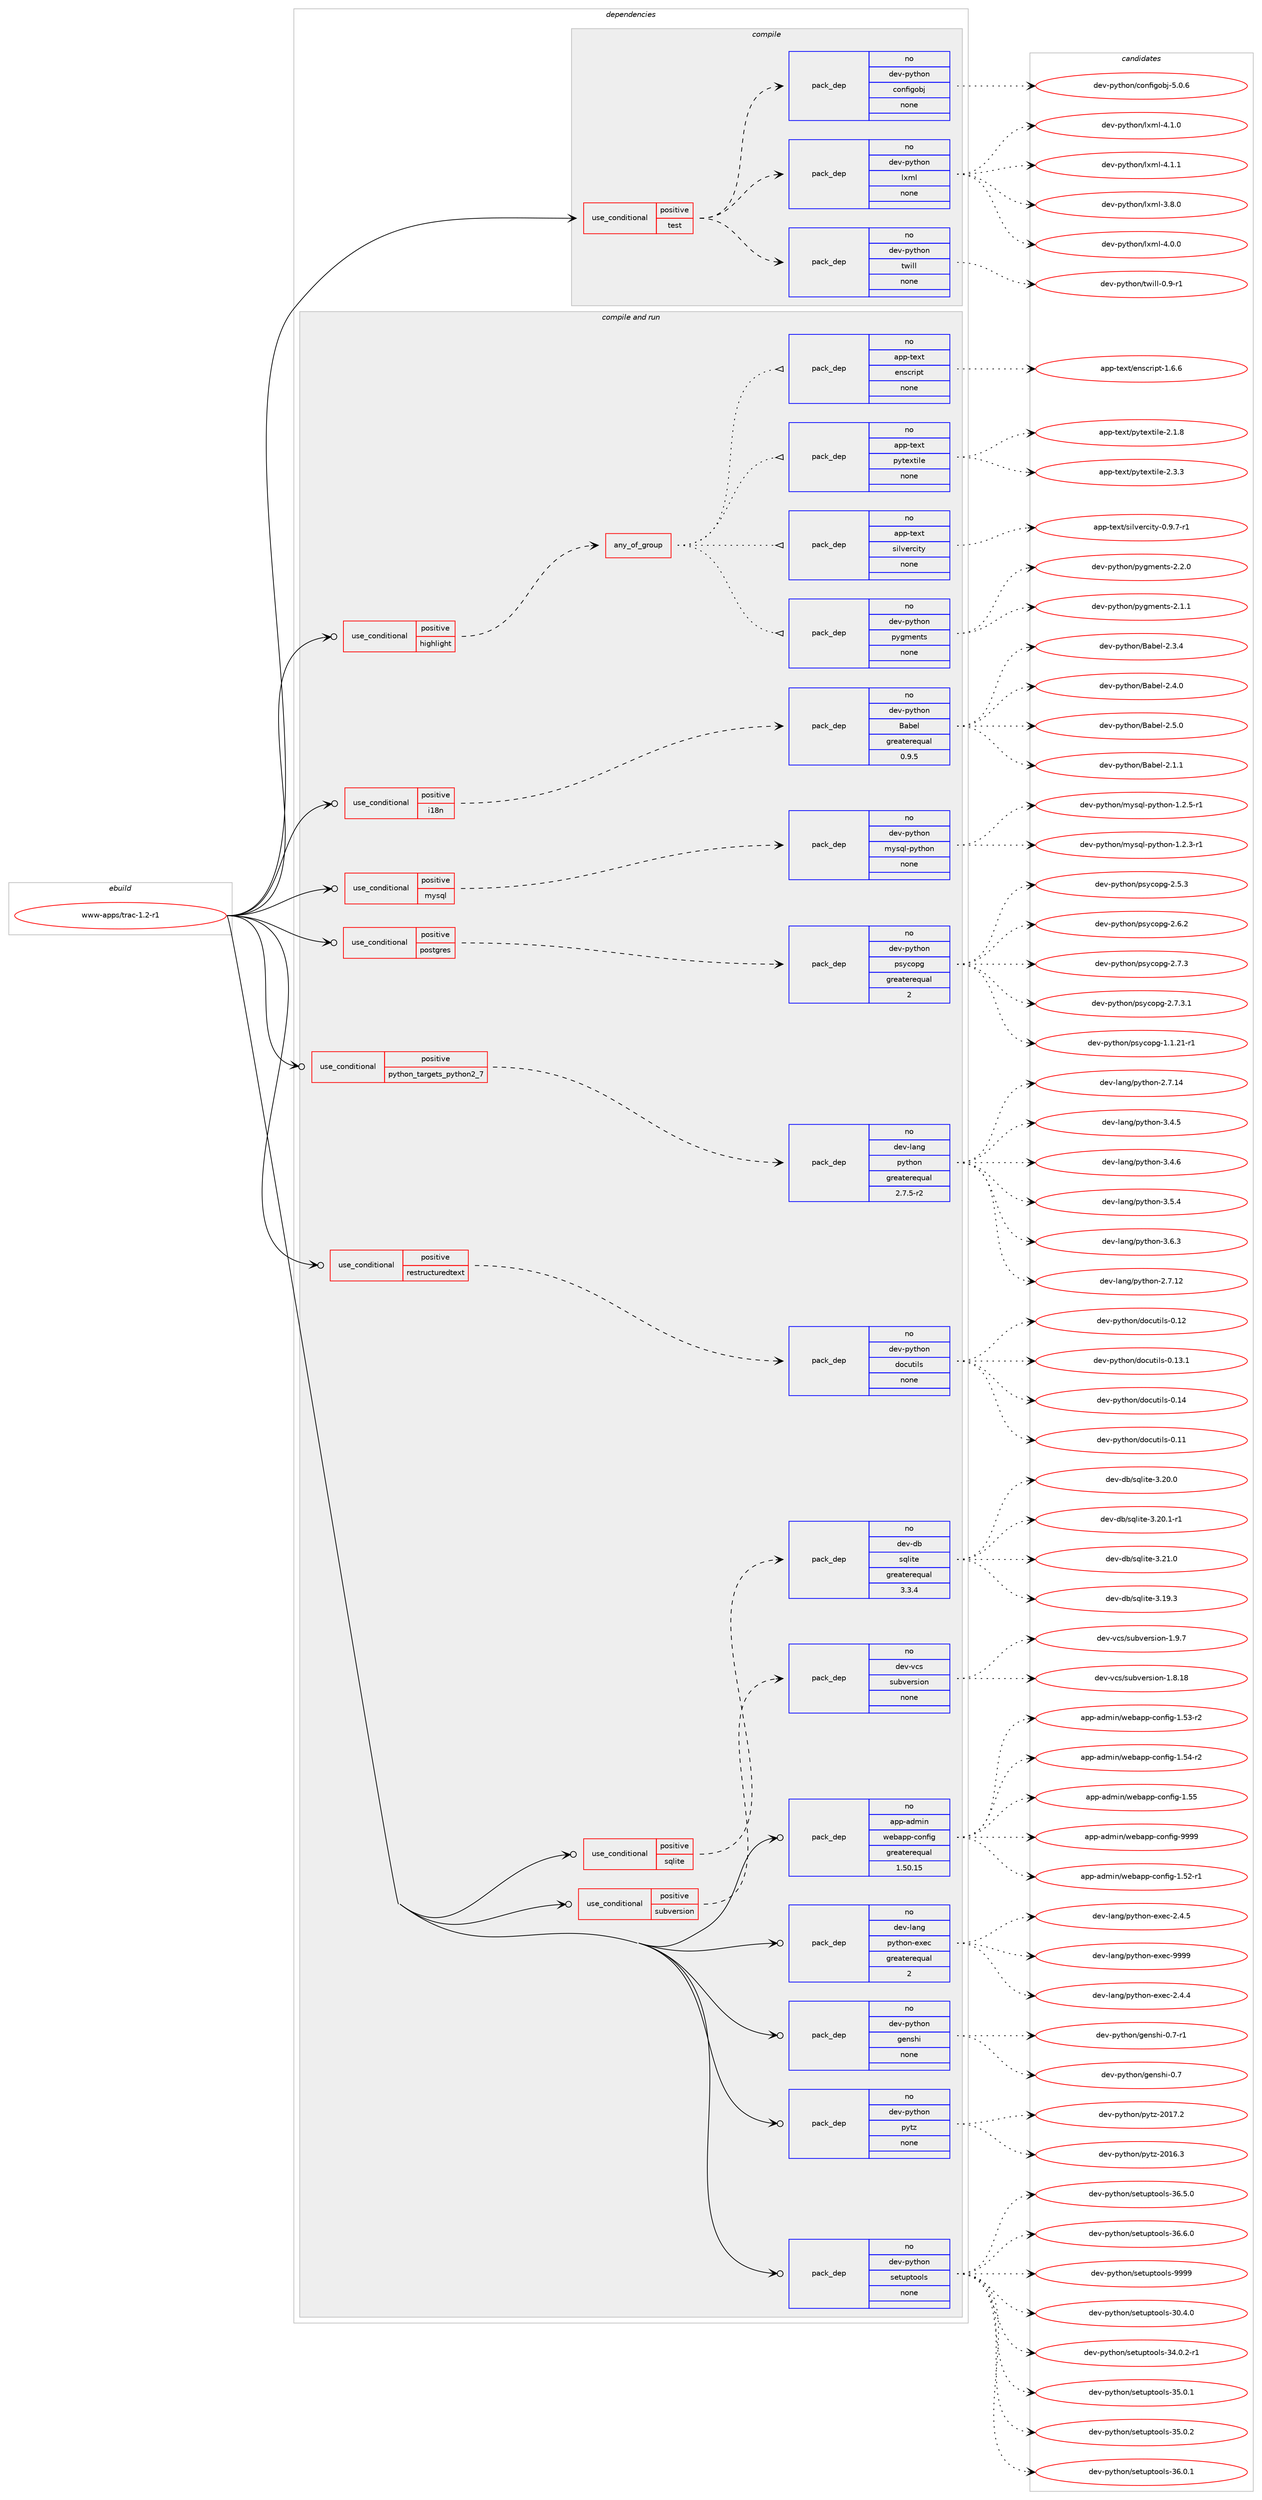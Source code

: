 digraph prolog {

# *************
# Graph options
# *************

newrank=true;
concentrate=true;
compound=true;
graph [rankdir=LR,fontname=Helvetica,fontsize=10,ranksep=1.5];#, ranksep=2.5, nodesep=0.2];
edge  [arrowhead=vee];
node  [fontname=Helvetica,fontsize=10];

# **********
# The ebuild
# **********

subgraph cluster_leftcol {
color=gray;
rank=same;
label=<<i>ebuild</i>>;
id [label="www-apps/trac-1.2-r1", color=red, width=4, href="../www-apps/trac-1.2-r1.svg"];
}

# ****************
# The dependencies
# ****************

subgraph cluster_midcol {
color=gray;
label=<<i>dependencies</i>>;
subgraph cluster_compile {
fillcolor="#eeeeee";
style=filled;
label=<<i>compile</i>>;
subgraph cond119726 {
dependency502619 [label=<<TABLE BORDER="0" CELLBORDER="1" CELLSPACING="0" CELLPADDING="4"><TR><TD ROWSPAN="3" CELLPADDING="10">use_conditional</TD></TR><TR><TD>positive</TD></TR><TR><TD>test</TD></TR></TABLE>>, shape=none, color=red];
subgraph pack373702 {
dependency502620 [label=<<TABLE BORDER="0" CELLBORDER="1" CELLSPACING="0" CELLPADDING="4" WIDTH="220"><TR><TD ROWSPAN="6" CELLPADDING="30">pack_dep</TD></TR><TR><TD WIDTH="110">no</TD></TR><TR><TD>dev-python</TD></TR><TR><TD>twill</TD></TR><TR><TD>none</TD></TR><TR><TD></TD></TR></TABLE>>, shape=none, color=blue];
}
dependency502619:e -> dependency502620:w [weight=20,style="dashed",arrowhead="vee"];
subgraph pack373703 {
dependency502621 [label=<<TABLE BORDER="0" CELLBORDER="1" CELLSPACING="0" CELLPADDING="4" WIDTH="220"><TR><TD ROWSPAN="6" CELLPADDING="30">pack_dep</TD></TR><TR><TD WIDTH="110">no</TD></TR><TR><TD>dev-python</TD></TR><TR><TD>lxml</TD></TR><TR><TD>none</TD></TR><TR><TD></TD></TR></TABLE>>, shape=none, color=blue];
}
dependency502619:e -> dependency502621:w [weight=20,style="dashed",arrowhead="vee"];
subgraph pack373704 {
dependency502622 [label=<<TABLE BORDER="0" CELLBORDER="1" CELLSPACING="0" CELLPADDING="4" WIDTH="220"><TR><TD ROWSPAN="6" CELLPADDING="30">pack_dep</TD></TR><TR><TD WIDTH="110">no</TD></TR><TR><TD>dev-python</TD></TR><TR><TD>configobj</TD></TR><TR><TD>none</TD></TR><TR><TD></TD></TR></TABLE>>, shape=none, color=blue];
}
dependency502619:e -> dependency502622:w [weight=20,style="dashed",arrowhead="vee"];
}
id:e -> dependency502619:w [weight=20,style="solid",arrowhead="vee"];
}
subgraph cluster_compileandrun {
fillcolor="#eeeeee";
style=filled;
label=<<i>compile and run</i>>;
subgraph cond119727 {
dependency502623 [label=<<TABLE BORDER="0" CELLBORDER="1" CELLSPACING="0" CELLPADDING="4"><TR><TD ROWSPAN="3" CELLPADDING="10">use_conditional</TD></TR><TR><TD>positive</TD></TR><TR><TD>highlight</TD></TR></TABLE>>, shape=none, color=red];
subgraph any8863 {
dependency502624 [label=<<TABLE BORDER="0" CELLBORDER="1" CELLSPACING="0" CELLPADDING="4"><TR><TD CELLPADDING="10">any_of_group</TD></TR></TABLE>>, shape=none, color=red];subgraph pack373705 {
dependency502625 [label=<<TABLE BORDER="0" CELLBORDER="1" CELLSPACING="0" CELLPADDING="4" WIDTH="220"><TR><TD ROWSPAN="6" CELLPADDING="30">pack_dep</TD></TR><TR><TD WIDTH="110">no</TD></TR><TR><TD>dev-python</TD></TR><TR><TD>pygments</TD></TR><TR><TD>none</TD></TR><TR><TD></TD></TR></TABLE>>, shape=none, color=blue];
}
dependency502624:e -> dependency502625:w [weight=20,style="dotted",arrowhead="oinv"];
subgraph pack373706 {
dependency502626 [label=<<TABLE BORDER="0" CELLBORDER="1" CELLSPACING="0" CELLPADDING="4" WIDTH="220"><TR><TD ROWSPAN="6" CELLPADDING="30">pack_dep</TD></TR><TR><TD WIDTH="110">no</TD></TR><TR><TD>app-text</TD></TR><TR><TD>silvercity</TD></TR><TR><TD>none</TD></TR><TR><TD></TD></TR></TABLE>>, shape=none, color=blue];
}
dependency502624:e -> dependency502626:w [weight=20,style="dotted",arrowhead="oinv"];
subgraph pack373707 {
dependency502627 [label=<<TABLE BORDER="0" CELLBORDER="1" CELLSPACING="0" CELLPADDING="4" WIDTH="220"><TR><TD ROWSPAN="6" CELLPADDING="30">pack_dep</TD></TR><TR><TD WIDTH="110">no</TD></TR><TR><TD>app-text</TD></TR><TR><TD>pytextile</TD></TR><TR><TD>none</TD></TR><TR><TD></TD></TR></TABLE>>, shape=none, color=blue];
}
dependency502624:e -> dependency502627:w [weight=20,style="dotted",arrowhead="oinv"];
subgraph pack373708 {
dependency502628 [label=<<TABLE BORDER="0" CELLBORDER="1" CELLSPACING="0" CELLPADDING="4" WIDTH="220"><TR><TD ROWSPAN="6" CELLPADDING="30">pack_dep</TD></TR><TR><TD WIDTH="110">no</TD></TR><TR><TD>app-text</TD></TR><TR><TD>enscript</TD></TR><TR><TD>none</TD></TR><TR><TD></TD></TR></TABLE>>, shape=none, color=blue];
}
dependency502624:e -> dependency502628:w [weight=20,style="dotted",arrowhead="oinv"];
}
dependency502623:e -> dependency502624:w [weight=20,style="dashed",arrowhead="vee"];
}
id:e -> dependency502623:w [weight=20,style="solid",arrowhead="odotvee"];
subgraph cond119728 {
dependency502629 [label=<<TABLE BORDER="0" CELLBORDER="1" CELLSPACING="0" CELLPADDING="4"><TR><TD ROWSPAN="3" CELLPADDING="10">use_conditional</TD></TR><TR><TD>positive</TD></TR><TR><TD>i18n</TD></TR></TABLE>>, shape=none, color=red];
subgraph pack373709 {
dependency502630 [label=<<TABLE BORDER="0" CELLBORDER="1" CELLSPACING="0" CELLPADDING="4" WIDTH="220"><TR><TD ROWSPAN="6" CELLPADDING="30">pack_dep</TD></TR><TR><TD WIDTH="110">no</TD></TR><TR><TD>dev-python</TD></TR><TR><TD>Babel</TD></TR><TR><TD>greaterequal</TD></TR><TR><TD>0.9.5</TD></TR></TABLE>>, shape=none, color=blue];
}
dependency502629:e -> dependency502630:w [weight=20,style="dashed",arrowhead="vee"];
}
id:e -> dependency502629:w [weight=20,style="solid",arrowhead="odotvee"];
subgraph cond119729 {
dependency502631 [label=<<TABLE BORDER="0" CELLBORDER="1" CELLSPACING="0" CELLPADDING="4"><TR><TD ROWSPAN="3" CELLPADDING="10">use_conditional</TD></TR><TR><TD>positive</TD></TR><TR><TD>mysql</TD></TR></TABLE>>, shape=none, color=red];
subgraph pack373710 {
dependency502632 [label=<<TABLE BORDER="0" CELLBORDER="1" CELLSPACING="0" CELLPADDING="4" WIDTH="220"><TR><TD ROWSPAN="6" CELLPADDING="30">pack_dep</TD></TR><TR><TD WIDTH="110">no</TD></TR><TR><TD>dev-python</TD></TR><TR><TD>mysql-python</TD></TR><TR><TD>none</TD></TR><TR><TD></TD></TR></TABLE>>, shape=none, color=blue];
}
dependency502631:e -> dependency502632:w [weight=20,style="dashed",arrowhead="vee"];
}
id:e -> dependency502631:w [weight=20,style="solid",arrowhead="odotvee"];
subgraph cond119730 {
dependency502633 [label=<<TABLE BORDER="0" CELLBORDER="1" CELLSPACING="0" CELLPADDING="4"><TR><TD ROWSPAN="3" CELLPADDING="10">use_conditional</TD></TR><TR><TD>positive</TD></TR><TR><TD>postgres</TD></TR></TABLE>>, shape=none, color=red];
subgraph pack373711 {
dependency502634 [label=<<TABLE BORDER="0" CELLBORDER="1" CELLSPACING="0" CELLPADDING="4" WIDTH="220"><TR><TD ROWSPAN="6" CELLPADDING="30">pack_dep</TD></TR><TR><TD WIDTH="110">no</TD></TR><TR><TD>dev-python</TD></TR><TR><TD>psycopg</TD></TR><TR><TD>greaterequal</TD></TR><TR><TD>2</TD></TR></TABLE>>, shape=none, color=blue];
}
dependency502633:e -> dependency502634:w [weight=20,style="dashed",arrowhead="vee"];
}
id:e -> dependency502633:w [weight=20,style="solid",arrowhead="odotvee"];
subgraph cond119731 {
dependency502635 [label=<<TABLE BORDER="0" CELLBORDER="1" CELLSPACING="0" CELLPADDING="4"><TR><TD ROWSPAN="3" CELLPADDING="10">use_conditional</TD></TR><TR><TD>positive</TD></TR><TR><TD>python_targets_python2_7</TD></TR></TABLE>>, shape=none, color=red];
subgraph pack373712 {
dependency502636 [label=<<TABLE BORDER="0" CELLBORDER="1" CELLSPACING="0" CELLPADDING="4" WIDTH="220"><TR><TD ROWSPAN="6" CELLPADDING="30">pack_dep</TD></TR><TR><TD WIDTH="110">no</TD></TR><TR><TD>dev-lang</TD></TR><TR><TD>python</TD></TR><TR><TD>greaterequal</TD></TR><TR><TD>2.7.5-r2</TD></TR></TABLE>>, shape=none, color=blue];
}
dependency502635:e -> dependency502636:w [weight=20,style="dashed",arrowhead="vee"];
}
id:e -> dependency502635:w [weight=20,style="solid",arrowhead="odotvee"];
subgraph cond119732 {
dependency502637 [label=<<TABLE BORDER="0" CELLBORDER="1" CELLSPACING="0" CELLPADDING="4"><TR><TD ROWSPAN="3" CELLPADDING="10">use_conditional</TD></TR><TR><TD>positive</TD></TR><TR><TD>restructuredtext</TD></TR></TABLE>>, shape=none, color=red];
subgraph pack373713 {
dependency502638 [label=<<TABLE BORDER="0" CELLBORDER="1" CELLSPACING="0" CELLPADDING="4" WIDTH="220"><TR><TD ROWSPAN="6" CELLPADDING="30">pack_dep</TD></TR><TR><TD WIDTH="110">no</TD></TR><TR><TD>dev-python</TD></TR><TR><TD>docutils</TD></TR><TR><TD>none</TD></TR><TR><TD></TD></TR></TABLE>>, shape=none, color=blue];
}
dependency502637:e -> dependency502638:w [weight=20,style="dashed",arrowhead="vee"];
}
id:e -> dependency502637:w [weight=20,style="solid",arrowhead="odotvee"];
subgraph cond119733 {
dependency502639 [label=<<TABLE BORDER="0" CELLBORDER="1" CELLSPACING="0" CELLPADDING="4"><TR><TD ROWSPAN="3" CELLPADDING="10">use_conditional</TD></TR><TR><TD>positive</TD></TR><TR><TD>sqlite</TD></TR></TABLE>>, shape=none, color=red];
subgraph pack373714 {
dependency502640 [label=<<TABLE BORDER="0" CELLBORDER="1" CELLSPACING="0" CELLPADDING="4" WIDTH="220"><TR><TD ROWSPAN="6" CELLPADDING="30">pack_dep</TD></TR><TR><TD WIDTH="110">no</TD></TR><TR><TD>dev-db</TD></TR><TR><TD>sqlite</TD></TR><TR><TD>greaterequal</TD></TR><TR><TD>3.3.4</TD></TR></TABLE>>, shape=none, color=blue];
}
dependency502639:e -> dependency502640:w [weight=20,style="dashed",arrowhead="vee"];
}
id:e -> dependency502639:w [weight=20,style="solid",arrowhead="odotvee"];
subgraph cond119734 {
dependency502641 [label=<<TABLE BORDER="0" CELLBORDER="1" CELLSPACING="0" CELLPADDING="4"><TR><TD ROWSPAN="3" CELLPADDING="10">use_conditional</TD></TR><TR><TD>positive</TD></TR><TR><TD>subversion</TD></TR></TABLE>>, shape=none, color=red];
subgraph pack373715 {
dependency502642 [label=<<TABLE BORDER="0" CELLBORDER="1" CELLSPACING="0" CELLPADDING="4" WIDTH="220"><TR><TD ROWSPAN="6" CELLPADDING="30">pack_dep</TD></TR><TR><TD WIDTH="110">no</TD></TR><TR><TD>dev-vcs</TD></TR><TR><TD>subversion</TD></TR><TR><TD>none</TD></TR><TR><TD></TD></TR></TABLE>>, shape=none, color=blue];
}
dependency502641:e -> dependency502642:w [weight=20,style="dashed",arrowhead="vee"];
}
id:e -> dependency502641:w [weight=20,style="solid",arrowhead="odotvee"];
subgraph pack373716 {
dependency502643 [label=<<TABLE BORDER="0" CELLBORDER="1" CELLSPACING="0" CELLPADDING="4" WIDTH="220"><TR><TD ROWSPAN="6" CELLPADDING="30">pack_dep</TD></TR><TR><TD WIDTH="110">no</TD></TR><TR><TD>app-admin</TD></TR><TR><TD>webapp-config</TD></TR><TR><TD>greaterequal</TD></TR><TR><TD>1.50.15</TD></TR></TABLE>>, shape=none, color=blue];
}
id:e -> dependency502643:w [weight=20,style="solid",arrowhead="odotvee"];
subgraph pack373717 {
dependency502644 [label=<<TABLE BORDER="0" CELLBORDER="1" CELLSPACING="0" CELLPADDING="4" WIDTH="220"><TR><TD ROWSPAN="6" CELLPADDING="30">pack_dep</TD></TR><TR><TD WIDTH="110">no</TD></TR><TR><TD>dev-lang</TD></TR><TR><TD>python-exec</TD></TR><TR><TD>greaterequal</TD></TR><TR><TD>2</TD></TR></TABLE>>, shape=none, color=blue];
}
id:e -> dependency502644:w [weight=20,style="solid",arrowhead="odotvee"];
subgraph pack373718 {
dependency502645 [label=<<TABLE BORDER="0" CELLBORDER="1" CELLSPACING="0" CELLPADDING="4" WIDTH="220"><TR><TD ROWSPAN="6" CELLPADDING="30">pack_dep</TD></TR><TR><TD WIDTH="110">no</TD></TR><TR><TD>dev-python</TD></TR><TR><TD>genshi</TD></TR><TR><TD>none</TD></TR><TR><TD></TD></TR></TABLE>>, shape=none, color=blue];
}
id:e -> dependency502645:w [weight=20,style="solid",arrowhead="odotvee"];
subgraph pack373719 {
dependency502646 [label=<<TABLE BORDER="0" CELLBORDER="1" CELLSPACING="0" CELLPADDING="4" WIDTH="220"><TR><TD ROWSPAN="6" CELLPADDING="30">pack_dep</TD></TR><TR><TD WIDTH="110">no</TD></TR><TR><TD>dev-python</TD></TR><TR><TD>pytz</TD></TR><TR><TD>none</TD></TR><TR><TD></TD></TR></TABLE>>, shape=none, color=blue];
}
id:e -> dependency502646:w [weight=20,style="solid",arrowhead="odotvee"];
subgraph pack373720 {
dependency502647 [label=<<TABLE BORDER="0" CELLBORDER="1" CELLSPACING="0" CELLPADDING="4" WIDTH="220"><TR><TD ROWSPAN="6" CELLPADDING="30">pack_dep</TD></TR><TR><TD WIDTH="110">no</TD></TR><TR><TD>dev-python</TD></TR><TR><TD>setuptools</TD></TR><TR><TD>none</TD></TR><TR><TD></TD></TR></TABLE>>, shape=none, color=blue];
}
id:e -> dependency502647:w [weight=20,style="solid",arrowhead="odotvee"];
}
subgraph cluster_run {
fillcolor="#eeeeee";
style=filled;
label=<<i>run</i>>;
}
}

# **************
# The candidates
# **************

subgraph cluster_choices {
rank=same;
color=gray;
label=<<i>candidates</i>>;

subgraph choice373702 {
color=black;
nodesep=1;
choice1001011184511212111610411111047116119105108108454846574511449 [label="dev-python/twill-0.9-r1", color=red, width=4,href="../dev-python/twill-0.9-r1.svg"];
dependency502620:e -> choice1001011184511212111610411111047116119105108108454846574511449:w [style=dotted,weight="100"];
}
subgraph choice373703 {
color=black;
nodesep=1;
choice1001011184511212111610411111047108120109108455146564648 [label="dev-python/lxml-3.8.0", color=red, width=4,href="../dev-python/lxml-3.8.0.svg"];
choice1001011184511212111610411111047108120109108455246484648 [label="dev-python/lxml-4.0.0", color=red, width=4,href="../dev-python/lxml-4.0.0.svg"];
choice1001011184511212111610411111047108120109108455246494648 [label="dev-python/lxml-4.1.0", color=red, width=4,href="../dev-python/lxml-4.1.0.svg"];
choice1001011184511212111610411111047108120109108455246494649 [label="dev-python/lxml-4.1.1", color=red, width=4,href="../dev-python/lxml-4.1.1.svg"];
dependency502621:e -> choice1001011184511212111610411111047108120109108455146564648:w [style=dotted,weight="100"];
dependency502621:e -> choice1001011184511212111610411111047108120109108455246484648:w [style=dotted,weight="100"];
dependency502621:e -> choice1001011184511212111610411111047108120109108455246494648:w [style=dotted,weight="100"];
dependency502621:e -> choice1001011184511212111610411111047108120109108455246494649:w [style=dotted,weight="100"];
}
subgraph choice373704 {
color=black;
nodesep=1;
choice10010111845112121116104111110479911111010210510311198106455346484654 [label="dev-python/configobj-5.0.6", color=red, width=4,href="../dev-python/configobj-5.0.6.svg"];
dependency502622:e -> choice10010111845112121116104111110479911111010210510311198106455346484654:w [style=dotted,weight="100"];
}
subgraph choice373705 {
color=black;
nodesep=1;
choice1001011184511212111610411111047112121103109101110116115455046494649 [label="dev-python/pygments-2.1.1", color=red, width=4,href="../dev-python/pygments-2.1.1.svg"];
choice1001011184511212111610411111047112121103109101110116115455046504648 [label="dev-python/pygments-2.2.0", color=red, width=4,href="../dev-python/pygments-2.2.0.svg"];
dependency502625:e -> choice1001011184511212111610411111047112121103109101110116115455046494649:w [style=dotted,weight="100"];
dependency502625:e -> choice1001011184511212111610411111047112121103109101110116115455046504648:w [style=dotted,weight="100"];
}
subgraph choice373706 {
color=black;
nodesep=1;
choice971121124511610112011647115105108118101114991051161214548465746554511449 [label="app-text/silvercity-0.9.7-r1", color=red, width=4,href="../app-text/silvercity-0.9.7-r1.svg"];
dependency502626:e -> choice971121124511610112011647115105108118101114991051161214548465746554511449:w [style=dotted,weight="100"];
}
subgraph choice373707 {
color=black;
nodesep=1;
choice971121124511610112011647112121116101120116105108101455046494656 [label="app-text/pytextile-2.1.8", color=red, width=4,href="../app-text/pytextile-2.1.8.svg"];
choice971121124511610112011647112121116101120116105108101455046514651 [label="app-text/pytextile-2.3.3", color=red, width=4,href="../app-text/pytextile-2.3.3.svg"];
dependency502627:e -> choice971121124511610112011647112121116101120116105108101455046494656:w [style=dotted,weight="100"];
dependency502627:e -> choice971121124511610112011647112121116101120116105108101455046514651:w [style=dotted,weight="100"];
}
subgraph choice373708 {
color=black;
nodesep=1;
choice97112112451161011201164710111011599114105112116454946544654 [label="app-text/enscript-1.6.6", color=red, width=4,href="../app-text/enscript-1.6.6.svg"];
dependency502628:e -> choice97112112451161011201164710111011599114105112116454946544654:w [style=dotted,weight="100"];
}
subgraph choice373709 {
color=black;
nodesep=1;
choice1001011184511212111610411111047669798101108455046494649 [label="dev-python/Babel-2.1.1", color=red, width=4,href="../dev-python/Babel-2.1.1.svg"];
choice1001011184511212111610411111047669798101108455046514652 [label="dev-python/Babel-2.3.4", color=red, width=4,href="../dev-python/Babel-2.3.4.svg"];
choice1001011184511212111610411111047669798101108455046524648 [label="dev-python/Babel-2.4.0", color=red, width=4,href="../dev-python/Babel-2.4.0.svg"];
choice1001011184511212111610411111047669798101108455046534648 [label="dev-python/Babel-2.5.0", color=red, width=4,href="../dev-python/Babel-2.5.0.svg"];
dependency502630:e -> choice1001011184511212111610411111047669798101108455046494649:w [style=dotted,weight="100"];
dependency502630:e -> choice1001011184511212111610411111047669798101108455046514652:w [style=dotted,weight="100"];
dependency502630:e -> choice1001011184511212111610411111047669798101108455046524648:w [style=dotted,weight="100"];
dependency502630:e -> choice1001011184511212111610411111047669798101108455046534648:w [style=dotted,weight="100"];
}
subgraph choice373710 {
color=black;
nodesep=1;
choice1001011184511212111610411111047109121115113108451121211161041111104549465046514511449 [label="dev-python/mysql-python-1.2.3-r1", color=red, width=4,href="../dev-python/mysql-python-1.2.3-r1.svg"];
choice1001011184511212111610411111047109121115113108451121211161041111104549465046534511449 [label="dev-python/mysql-python-1.2.5-r1", color=red, width=4,href="../dev-python/mysql-python-1.2.5-r1.svg"];
dependency502632:e -> choice1001011184511212111610411111047109121115113108451121211161041111104549465046514511449:w [style=dotted,weight="100"];
dependency502632:e -> choice1001011184511212111610411111047109121115113108451121211161041111104549465046534511449:w [style=dotted,weight="100"];
}
subgraph choice373711 {
color=black;
nodesep=1;
choice100101118451121211161041111104711211512199111112103454946494650494511449 [label="dev-python/psycopg-1.1.21-r1", color=red, width=4,href="../dev-python/psycopg-1.1.21-r1.svg"];
choice100101118451121211161041111104711211512199111112103455046534651 [label="dev-python/psycopg-2.5.3", color=red, width=4,href="../dev-python/psycopg-2.5.3.svg"];
choice100101118451121211161041111104711211512199111112103455046544650 [label="dev-python/psycopg-2.6.2", color=red, width=4,href="../dev-python/psycopg-2.6.2.svg"];
choice100101118451121211161041111104711211512199111112103455046554651 [label="dev-python/psycopg-2.7.3", color=red, width=4,href="../dev-python/psycopg-2.7.3.svg"];
choice1001011184511212111610411111047112115121991111121034550465546514649 [label="dev-python/psycopg-2.7.3.1", color=red, width=4,href="../dev-python/psycopg-2.7.3.1.svg"];
dependency502634:e -> choice100101118451121211161041111104711211512199111112103454946494650494511449:w [style=dotted,weight="100"];
dependency502634:e -> choice100101118451121211161041111104711211512199111112103455046534651:w [style=dotted,weight="100"];
dependency502634:e -> choice100101118451121211161041111104711211512199111112103455046544650:w [style=dotted,weight="100"];
dependency502634:e -> choice100101118451121211161041111104711211512199111112103455046554651:w [style=dotted,weight="100"];
dependency502634:e -> choice1001011184511212111610411111047112115121991111121034550465546514649:w [style=dotted,weight="100"];
}
subgraph choice373712 {
color=black;
nodesep=1;
choice10010111845108971101034711212111610411111045504655464950 [label="dev-lang/python-2.7.12", color=red, width=4,href="../dev-lang/python-2.7.12.svg"];
choice10010111845108971101034711212111610411111045504655464952 [label="dev-lang/python-2.7.14", color=red, width=4,href="../dev-lang/python-2.7.14.svg"];
choice100101118451089711010347112121116104111110455146524653 [label="dev-lang/python-3.4.5", color=red, width=4,href="../dev-lang/python-3.4.5.svg"];
choice100101118451089711010347112121116104111110455146524654 [label="dev-lang/python-3.4.6", color=red, width=4,href="../dev-lang/python-3.4.6.svg"];
choice100101118451089711010347112121116104111110455146534652 [label="dev-lang/python-3.5.4", color=red, width=4,href="../dev-lang/python-3.5.4.svg"];
choice100101118451089711010347112121116104111110455146544651 [label="dev-lang/python-3.6.3", color=red, width=4,href="../dev-lang/python-3.6.3.svg"];
dependency502636:e -> choice10010111845108971101034711212111610411111045504655464950:w [style=dotted,weight="100"];
dependency502636:e -> choice10010111845108971101034711212111610411111045504655464952:w [style=dotted,weight="100"];
dependency502636:e -> choice100101118451089711010347112121116104111110455146524653:w [style=dotted,weight="100"];
dependency502636:e -> choice100101118451089711010347112121116104111110455146524654:w [style=dotted,weight="100"];
dependency502636:e -> choice100101118451089711010347112121116104111110455146534652:w [style=dotted,weight="100"];
dependency502636:e -> choice100101118451089711010347112121116104111110455146544651:w [style=dotted,weight="100"];
}
subgraph choice373713 {
color=black;
nodesep=1;
choice1001011184511212111610411111047100111991171161051081154548464949 [label="dev-python/docutils-0.11", color=red, width=4,href="../dev-python/docutils-0.11.svg"];
choice1001011184511212111610411111047100111991171161051081154548464950 [label="dev-python/docutils-0.12", color=red, width=4,href="../dev-python/docutils-0.12.svg"];
choice10010111845112121116104111110471001119911711610510811545484649514649 [label="dev-python/docutils-0.13.1", color=red, width=4,href="../dev-python/docutils-0.13.1.svg"];
choice1001011184511212111610411111047100111991171161051081154548464952 [label="dev-python/docutils-0.14", color=red, width=4,href="../dev-python/docutils-0.14.svg"];
dependency502638:e -> choice1001011184511212111610411111047100111991171161051081154548464949:w [style=dotted,weight="100"];
dependency502638:e -> choice1001011184511212111610411111047100111991171161051081154548464950:w [style=dotted,weight="100"];
dependency502638:e -> choice10010111845112121116104111110471001119911711610510811545484649514649:w [style=dotted,weight="100"];
dependency502638:e -> choice1001011184511212111610411111047100111991171161051081154548464952:w [style=dotted,weight="100"];
}
subgraph choice373714 {
color=black;
nodesep=1;
choice10010111845100984711511310810511610145514649574651 [label="dev-db/sqlite-3.19.3", color=red, width=4,href="../dev-db/sqlite-3.19.3.svg"];
choice10010111845100984711511310810511610145514650484648 [label="dev-db/sqlite-3.20.0", color=red, width=4,href="../dev-db/sqlite-3.20.0.svg"];
choice100101118451009847115113108105116101455146504846494511449 [label="dev-db/sqlite-3.20.1-r1", color=red, width=4,href="../dev-db/sqlite-3.20.1-r1.svg"];
choice10010111845100984711511310810511610145514650494648 [label="dev-db/sqlite-3.21.0", color=red, width=4,href="../dev-db/sqlite-3.21.0.svg"];
dependency502640:e -> choice10010111845100984711511310810511610145514649574651:w [style=dotted,weight="100"];
dependency502640:e -> choice10010111845100984711511310810511610145514650484648:w [style=dotted,weight="100"];
dependency502640:e -> choice100101118451009847115113108105116101455146504846494511449:w [style=dotted,weight="100"];
dependency502640:e -> choice10010111845100984711511310810511610145514650494648:w [style=dotted,weight="100"];
}
subgraph choice373715 {
color=black;
nodesep=1;
choice1001011184511899115471151179811810111411510511111045494656464956 [label="dev-vcs/subversion-1.8.18", color=red, width=4,href="../dev-vcs/subversion-1.8.18.svg"];
choice10010111845118991154711511798118101114115105111110454946574655 [label="dev-vcs/subversion-1.9.7", color=red, width=4,href="../dev-vcs/subversion-1.9.7.svg"];
dependency502642:e -> choice1001011184511899115471151179811810111411510511111045494656464956:w [style=dotted,weight="100"];
dependency502642:e -> choice10010111845118991154711511798118101114115105111110454946574655:w [style=dotted,weight="100"];
}
subgraph choice373716 {
color=black;
nodesep=1;
choice971121124597100109105110471191019897112112459911111010210510345494653504511449 [label="app-admin/webapp-config-1.52-r1", color=red, width=4,href="../app-admin/webapp-config-1.52-r1.svg"];
choice971121124597100109105110471191019897112112459911111010210510345494653514511450 [label="app-admin/webapp-config-1.53-r2", color=red, width=4,href="../app-admin/webapp-config-1.53-r2.svg"];
choice971121124597100109105110471191019897112112459911111010210510345494653524511450 [label="app-admin/webapp-config-1.54-r2", color=red, width=4,href="../app-admin/webapp-config-1.54-r2.svg"];
choice97112112459710010910511047119101989711211245991111101021051034549465353 [label="app-admin/webapp-config-1.55", color=red, width=4,href="../app-admin/webapp-config-1.55.svg"];
choice97112112459710010910511047119101989711211245991111101021051034557575757 [label="app-admin/webapp-config-9999", color=red, width=4,href="../app-admin/webapp-config-9999.svg"];
dependency502643:e -> choice971121124597100109105110471191019897112112459911111010210510345494653504511449:w [style=dotted,weight="100"];
dependency502643:e -> choice971121124597100109105110471191019897112112459911111010210510345494653514511450:w [style=dotted,weight="100"];
dependency502643:e -> choice971121124597100109105110471191019897112112459911111010210510345494653524511450:w [style=dotted,weight="100"];
dependency502643:e -> choice97112112459710010910511047119101989711211245991111101021051034549465353:w [style=dotted,weight="100"];
dependency502643:e -> choice97112112459710010910511047119101989711211245991111101021051034557575757:w [style=dotted,weight="100"];
}
subgraph choice373717 {
color=black;
nodesep=1;
choice1001011184510897110103471121211161041111104510112010199455046524652 [label="dev-lang/python-exec-2.4.4", color=red, width=4,href="../dev-lang/python-exec-2.4.4.svg"];
choice1001011184510897110103471121211161041111104510112010199455046524653 [label="dev-lang/python-exec-2.4.5", color=red, width=4,href="../dev-lang/python-exec-2.4.5.svg"];
choice10010111845108971101034711212111610411111045101120101994557575757 [label="dev-lang/python-exec-9999", color=red, width=4,href="../dev-lang/python-exec-9999.svg"];
dependency502644:e -> choice1001011184510897110103471121211161041111104510112010199455046524652:w [style=dotted,weight="100"];
dependency502644:e -> choice1001011184510897110103471121211161041111104510112010199455046524653:w [style=dotted,weight="100"];
dependency502644:e -> choice10010111845108971101034711212111610411111045101120101994557575757:w [style=dotted,weight="100"];
}
subgraph choice373718 {
color=black;
nodesep=1;
choice100101118451121211161041111104710310111011510410545484655 [label="dev-python/genshi-0.7", color=red, width=4,href="../dev-python/genshi-0.7.svg"];
choice1001011184511212111610411111047103101110115104105454846554511449 [label="dev-python/genshi-0.7-r1", color=red, width=4,href="../dev-python/genshi-0.7-r1.svg"];
dependency502645:e -> choice100101118451121211161041111104710310111011510410545484655:w [style=dotted,weight="100"];
dependency502645:e -> choice1001011184511212111610411111047103101110115104105454846554511449:w [style=dotted,weight="100"];
}
subgraph choice373719 {
color=black;
nodesep=1;
choice100101118451121211161041111104711212111612245504849544651 [label="dev-python/pytz-2016.3", color=red, width=4,href="../dev-python/pytz-2016.3.svg"];
choice100101118451121211161041111104711212111612245504849554650 [label="dev-python/pytz-2017.2", color=red, width=4,href="../dev-python/pytz-2017.2.svg"];
dependency502646:e -> choice100101118451121211161041111104711212111612245504849544651:w [style=dotted,weight="100"];
dependency502646:e -> choice100101118451121211161041111104711212111612245504849554650:w [style=dotted,weight="100"];
}
subgraph choice373720 {
color=black;
nodesep=1;
choice100101118451121211161041111104711510111611711211611111110811545514846524648 [label="dev-python/setuptools-30.4.0", color=red, width=4,href="../dev-python/setuptools-30.4.0.svg"];
choice1001011184511212111610411111047115101116117112116111111108115455152464846504511449 [label="dev-python/setuptools-34.0.2-r1", color=red, width=4,href="../dev-python/setuptools-34.0.2-r1.svg"];
choice100101118451121211161041111104711510111611711211611111110811545515346484649 [label="dev-python/setuptools-35.0.1", color=red, width=4,href="../dev-python/setuptools-35.0.1.svg"];
choice100101118451121211161041111104711510111611711211611111110811545515346484650 [label="dev-python/setuptools-35.0.2", color=red, width=4,href="../dev-python/setuptools-35.0.2.svg"];
choice100101118451121211161041111104711510111611711211611111110811545515446484649 [label="dev-python/setuptools-36.0.1", color=red, width=4,href="../dev-python/setuptools-36.0.1.svg"];
choice100101118451121211161041111104711510111611711211611111110811545515446534648 [label="dev-python/setuptools-36.5.0", color=red, width=4,href="../dev-python/setuptools-36.5.0.svg"];
choice100101118451121211161041111104711510111611711211611111110811545515446544648 [label="dev-python/setuptools-36.6.0", color=red, width=4,href="../dev-python/setuptools-36.6.0.svg"];
choice10010111845112121116104111110471151011161171121161111111081154557575757 [label="dev-python/setuptools-9999", color=red, width=4,href="../dev-python/setuptools-9999.svg"];
dependency502647:e -> choice100101118451121211161041111104711510111611711211611111110811545514846524648:w [style=dotted,weight="100"];
dependency502647:e -> choice1001011184511212111610411111047115101116117112116111111108115455152464846504511449:w [style=dotted,weight="100"];
dependency502647:e -> choice100101118451121211161041111104711510111611711211611111110811545515346484649:w [style=dotted,weight="100"];
dependency502647:e -> choice100101118451121211161041111104711510111611711211611111110811545515346484650:w [style=dotted,weight="100"];
dependency502647:e -> choice100101118451121211161041111104711510111611711211611111110811545515446484649:w [style=dotted,weight="100"];
dependency502647:e -> choice100101118451121211161041111104711510111611711211611111110811545515446534648:w [style=dotted,weight="100"];
dependency502647:e -> choice100101118451121211161041111104711510111611711211611111110811545515446544648:w [style=dotted,weight="100"];
dependency502647:e -> choice10010111845112121116104111110471151011161171121161111111081154557575757:w [style=dotted,weight="100"];
}
}

}
